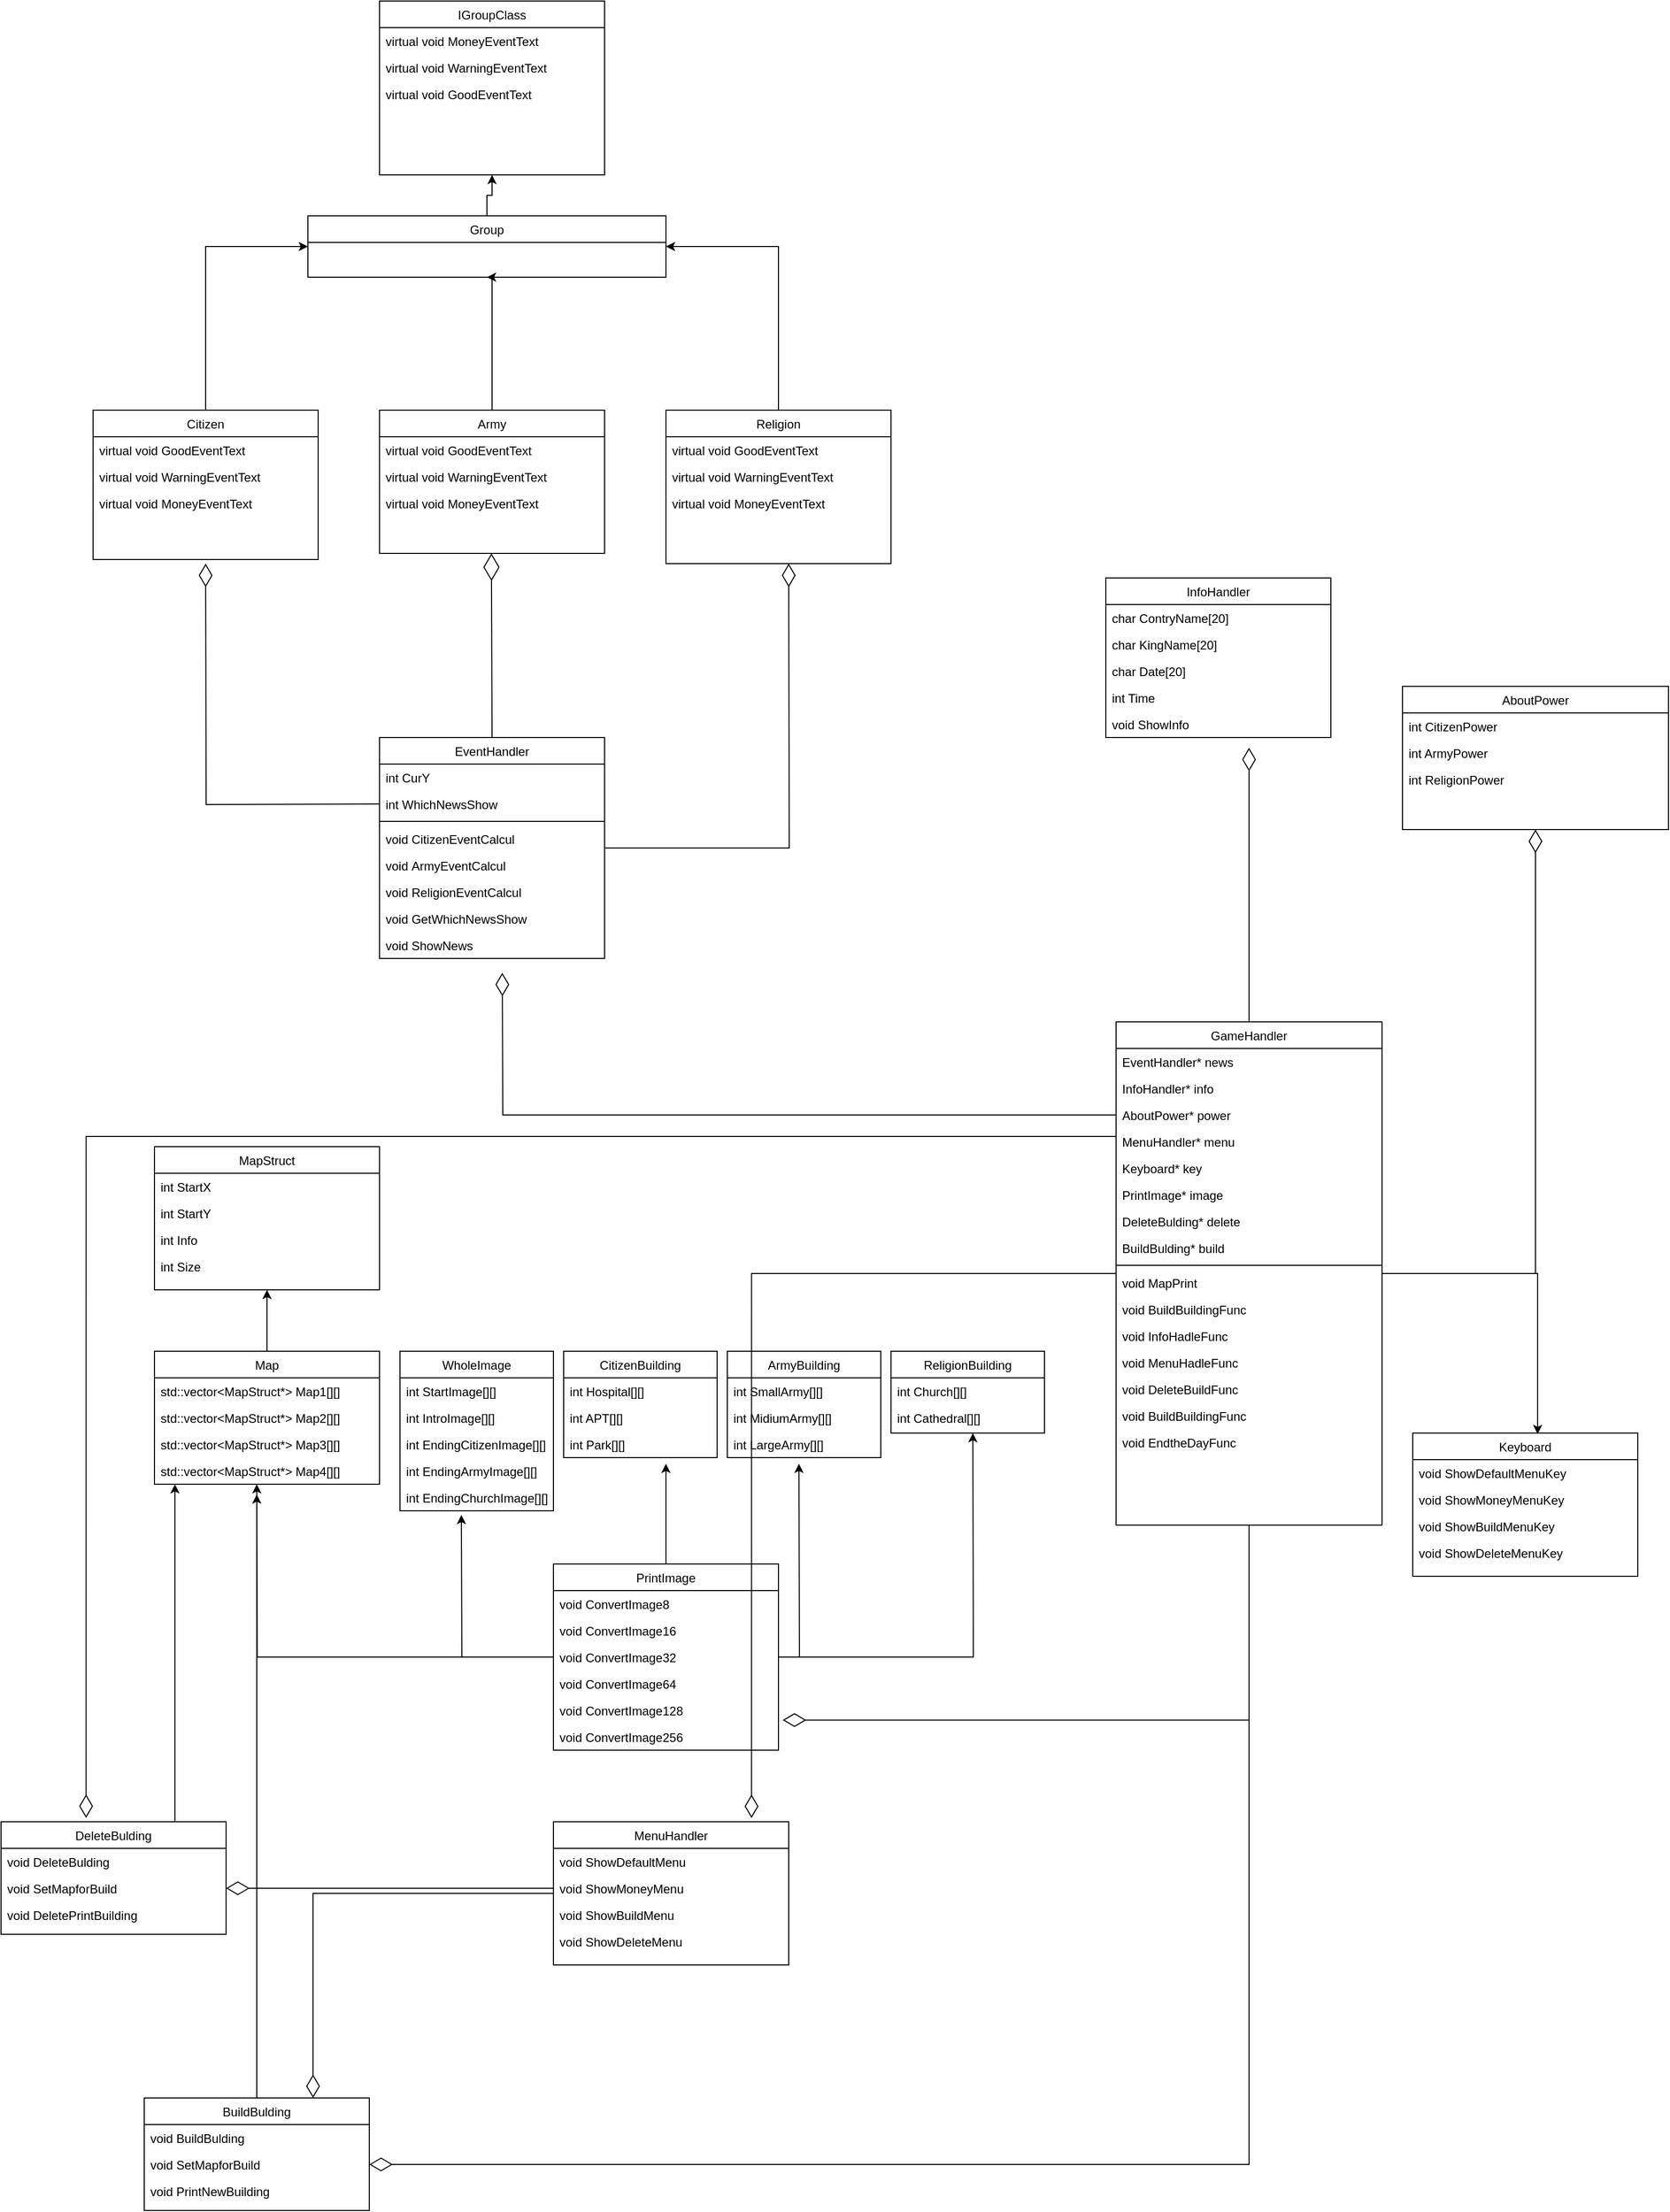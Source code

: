 <mxfile version="24.2.5" type="device">
  <diagram id="C5RBs43oDa-KdzZeNtuy" name="Page-1">
    <mxGraphModel dx="3187" dy="1733" grid="1" gridSize="10" guides="1" tooltips="1" connect="1" arrows="1" fold="1" page="1" pageScale="1" pageWidth="1654" pageHeight="2336" math="0" shadow="0">
      <root>
        <mxCell id="WIyWlLk6GJQsqaUBKTNV-0" />
        <mxCell id="WIyWlLk6GJQsqaUBKTNV-1" parent="WIyWlLk6GJQsqaUBKTNV-0" />
        <mxCell id="zkfFHV4jXpPFQw0GAbJ--17" value="IGroupClass" style="swimlane;fontStyle=0;align=center;verticalAlign=top;childLayout=stackLayout;horizontal=1;startSize=26;horizontalStack=0;resizeParent=1;resizeLast=0;collapsible=1;marginBottom=0;rounded=0;shadow=0;strokeWidth=1;" parent="WIyWlLk6GJQsqaUBKTNV-1" vertex="1">
          <mxGeometry x="380" y="30" width="220" height="170" as="geometry">
            <mxRectangle x="550" y="140" width="160" height="26" as="alternateBounds" />
          </mxGeometry>
        </mxCell>
        <mxCell id="zkfFHV4jXpPFQw0GAbJ--25" value="virtual void MoneyEventText" style="text;align=left;verticalAlign=top;spacingLeft=4;spacingRight=4;overflow=hidden;rotatable=0;points=[[0,0.5],[1,0.5]];portConstraint=eastwest;" parent="zkfFHV4jXpPFQw0GAbJ--17" vertex="1">
          <mxGeometry y="26" width="220" height="26" as="geometry" />
        </mxCell>
        <mxCell id="2n8anLAI68sLf-MXrBb2-9" value="virtual void WarningEventText" style="text;align=left;verticalAlign=top;spacingLeft=4;spacingRight=4;overflow=hidden;rotatable=0;points=[[0,0.5],[1,0.5]];portConstraint=eastwest;" vertex="1" parent="zkfFHV4jXpPFQw0GAbJ--17">
          <mxGeometry y="52" width="220" height="26" as="geometry" />
        </mxCell>
        <mxCell id="2n8anLAI68sLf-MXrBb2-10" value="virtual void GoodEventText" style="text;align=left;verticalAlign=top;spacingLeft=4;spacingRight=4;overflow=hidden;rotatable=0;points=[[0,0.5],[1,0.5]];portConstraint=eastwest;" vertex="1" parent="zkfFHV4jXpPFQw0GAbJ--17">
          <mxGeometry y="78" width="220" height="26" as="geometry" />
        </mxCell>
        <mxCell id="2n8anLAI68sLf-MXrBb2-52" style="edgeStyle=orthogonalEdgeStyle;rounded=0;orthogonalLoop=1;jettySize=auto;html=1;entryX=0.5;entryY=1;entryDx=0;entryDy=0;" edge="1" parent="WIyWlLk6GJQsqaUBKTNV-1" source="2n8anLAI68sLf-MXrBb2-0" target="zkfFHV4jXpPFQw0GAbJ--17">
          <mxGeometry relative="1" as="geometry">
            <Array as="points">
              <mxPoint x="485" y="220" />
              <mxPoint x="490" y="220" />
            </Array>
          </mxGeometry>
        </mxCell>
        <mxCell id="2n8anLAI68sLf-MXrBb2-0" value="Group" style="swimlane;fontStyle=0;align=center;verticalAlign=top;childLayout=stackLayout;horizontal=1;startSize=26;horizontalStack=0;resizeParent=1;resizeLast=0;collapsible=1;marginBottom=0;rounded=0;shadow=0;strokeWidth=1;" vertex="1" parent="WIyWlLk6GJQsqaUBKTNV-1">
          <mxGeometry x="310" y="240" width="350" height="60" as="geometry">
            <mxRectangle x="550" y="140" width="160" height="26" as="alternateBounds" />
          </mxGeometry>
        </mxCell>
        <mxCell id="2n8anLAI68sLf-MXrBb2-227" style="edgeStyle=orthogonalEdgeStyle;rounded=0;orthogonalLoop=1;jettySize=auto;html=1;entryX=0;entryY=0.5;entryDx=0;entryDy=0;" edge="1" parent="WIyWlLk6GJQsqaUBKTNV-1" source="2n8anLAI68sLf-MXrBb2-12" target="2n8anLAI68sLf-MXrBb2-0">
          <mxGeometry relative="1" as="geometry" />
        </mxCell>
        <mxCell id="2n8anLAI68sLf-MXrBb2-12" value="Citizen" style="swimlane;fontStyle=0;align=center;verticalAlign=top;childLayout=stackLayout;horizontal=1;startSize=26;horizontalStack=0;resizeParent=1;resizeLast=0;collapsible=1;marginBottom=0;rounded=0;shadow=0;strokeWidth=1;" vertex="1" parent="WIyWlLk6GJQsqaUBKTNV-1">
          <mxGeometry x="100" y="430" width="220" height="146" as="geometry">
            <mxRectangle x="550" y="140" width="160" height="26" as="alternateBounds" />
          </mxGeometry>
        </mxCell>
        <mxCell id="2n8anLAI68sLf-MXrBb2-29" value="virtual void GoodEventText" style="text;align=left;verticalAlign=top;spacingLeft=4;spacingRight=4;overflow=hidden;rotatable=0;points=[[0,0.5],[1,0.5]];portConstraint=eastwest;" vertex="1" parent="2n8anLAI68sLf-MXrBb2-12">
          <mxGeometry y="26" width="220" height="26" as="geometry" />
        </mxCell>
        <mxCell id="2n8anLAI68sLf-MXrBb2-28" value="virtual void WarningEventText" style="text;align=left;verticalAlign=top;spacingLeft=4;spacingRight=4;overflow=hidden;rotatable=0;points=[[0,0.5],[1,0.5]];portConstraint=eastwest;" vertex="1" parent="2n8anLAI68sLf-MXrBb2-12">
          <mxGeometry y="52" width="220" height="26" as="geometry" />
        </mxCell>
        <mxCell id="2n8anLAI68sLf-MXrBb2-27" value="virtual void MoneyEventText" style="text;align=left;verticalAlign=top;spacingLeft=4;spacingRight=4;overflow=hidden;rotatable=0;points=[[0,0.5],[1,0.5]];portConstraint=eastwest;" vertex="1" parent="2n8anLAI68sLf-MXrBb2-12">
          <mxGeometry y="78" width="220" height="68" as="geometry" />
        </mxCell>
        <mxCell id="2n8anLAI68sLf-MXrBb2-49" style="edgeStyle=orthogonalEdgeStyle;rounded=0;orthogonalLoop=1;jettySize=auto;html=1;entryX=0.5;entryY=1;entryDx=0;entryDy=0;" edge="1" parent="WIyWlLk6GJQsqaUBKTNV-1" source="2n8anLAI68sLf-MXrBb2-30" target="2n8anLAI68sLf-MXrBb2-0">
          <mxGeometry relative="1" as="geometry">
            <Array as="points">
              <mxPoint x="490" y="300" />
            </Array>
          </mxGeometry>
        </mxCell>
        <mxCell id="2n8anLAI68sLf-MXrBb2-30" value="Army" style="swimlane;fontStyle=0;align=center;verticalAlign=top;childLayout=stackLayout;horizontal=1;startSize=26;horizontalStack=0;resizeParent=1;resizeLast=0;collapsible=1;marginBottom=0;rounded=0;shadow=0;strokeWidth=1;" vertex="1" parent="WIyWlLk6GJQsqaUBKTNV-1">
          <mxGeometry x="380" y="430" width="220" height="140" as="geometry">
            <mxRectangle x="550" y="140" width="160" height="26" as="alternateBounds" />
          </mxGeometry>
        </mxCell>
        <mxCell id="2n8anLAI68sLf-MXrBb2-34" value="virtual void GoodEventText" style="text;align=left;verticalAlign=top;spacingLeft=4;spacingRight=4;overflow=hidden;rotatable=0;points=[[0,0.5],[1,0.5]];portConstraint=eastwest;" vertex="1" parent="2n8anLAI68sLf-MXrBb2-30">
          <mxGeometry y="26" width="220" height="26" as="geometry" />
        </mxCell>
        <mxCell id="2n8anLAI68sLf-MXrBb2-35" value="virtual void WarningEventText" style="text;align=left;verticalAlign=top;spacingLeft=4;spacingRight=4;overflow=hidden;rotatable=0;points=[[0,0.5],[1,0.5]];portConstraint=eastwest;" vertex="1" parent="2n8anLAI68sLf-MXrBb2-30">
          <mxGeometry y="52" width="220" height="26" as="geometry" />
        </mxCell>
        <mxCell id="2n8anLAI68sLf-MXrBb2-36" value="virtual void MoneyEventText" style="text;align=left;verticalAlign=top;spacingLeft=4;spacingRight=4;overflow=hidden;rotatable=0;points=[[0,0.5],[1,0.5]];portConstraint=eastwest;" vertex="1" parent="2n8anLAI68sLf-MXrBb2-30">
          <mxGeometry y="78" width="220" height="26" as="geometry" />
        </mxCell>
        <mxCell id="2n8anLAI68sLf-MXrBb2-226" style="edgeStyle=orthogonalEdgeStyle;rounded=0;orthogonalLoop=1;jettySize=auto;html=1;entryX=1;entryY=0.5;entryDx=0;entryDy=0;" edge="1" parent="WIyWlLk6GJQsqaUBKTNV-1" source="2n8anLAI68sLf-MXrBb2-38" target="2n8anLAI68sLf-MXrBb2-0">
          <mxGeometry relative="1" as="geometry" />
        </mxCell>
        <mxCell id="2n8anLAI68sLf-MXrBb2-38" value="Religion" style="swimlane;fontStyle=0;align=center;verticalAlign=top;childLayout=stackLayout;horizontal=1;startSize=26;horizontalStack=0;resizeParent=1;resizeLast=0;collapsible=1;marginBottom=0;rounded=0;shadow=0;strokeWidth=1;" vertex="1" parent="WIyWlLk6GJQsqaUBKTNV-1">
          <mxGeometry x="660" y="430" width="220" height="150" as="geometry">
            <mxRectangle x="550" y="140" width="160" height="26" as="alternateBounds" />
          </mxGeometry>
        </mxCell>
        <mxCell id="2n8anLAI68sLf-MXrBb2-42" value="virtual void GoodEventText" style="text;align=left;verticalAlign=top;spacingLeft=4;spacingRight=4;overflow=hidden;rotatable=0;points=[[0,0.5],[1,0.5]];portConstraint=eastwest;" vertex="1" parent="2n8anLAI68sLf-MXrBb2-38">
          <mxGeometry y="26" width="220" height="26" as="geometry" />
        </mxCell>
        <mxCell id="2n8anLAI68sLf-MXrBb2-43" value="virtual void WarningEventText" style="text;align=left;verticalAlign=top;spacingLeft=4;spacingRight=4;overflow=hidden;rotatable=0;points=[[0,0.5],[1,0.5]];portConstraint=eastwest;" vertex="1" parent="2n8anLAI68sLf-MXrBb2-38">
          <mxGeometry y="52" width="220" height="26" as="geometry" />
        </mxCell>
        <mxCell id="2n8anLAI68sLf-MXrBb2-44" value="virtual void MoneyEventText" style="text;align=left;verticalAlign=top;spacingLeft=4;spacingRight=4;overflow=hidden;rotatable=0;points=[[0,0.5],[1,0.5]];portConstraint=eastwest;" vertex="1" parent="2n8anLAI68sLf-MXrBb2-38">
          <mxGeometry y="78" width="220" height="26" as="geometry" />
        </mxCell>
        <mxCell id="2n8anLAI68sLf-MXrBb2-71" style="edgeStyle=orthogonalEdgeStyle;rounded=0;orthogonalLoop=1;jettySize=auto;html=1;endArrow=diamondThin;endFill=0;endSize=20;" edge="1" parent="WIyWlLk6GJQsqaUBKTNV-1" source="2n8anLAI68sLf-MXrBb2-60">
          <mxGeometry relative="1" as="geometry">
            <mxPoint x="780" y="580" as="targetPoint" />
          </mxGeometry>
        </mxCell>
        <mxCell id="2n8anLAI68sLf-MXrBb2-60" value="EventHandler" style="swimlane;fontStyle=0;align=center;verticalAlign=top;childLayout=stackLayout;horizontal=1;startSize=26;horizontalStack=0;resizeParent=1;resizeLast=0;collapsible=1;marginBottom=0;rounded=0;shadow=0;strokeWidth=1;" vertex="1" parent="WIyWlLk6GJQsqaUBKTNV-1">
          <mxGeometry x="380" y="750" width="220" height="216" as="geometry">
            <mxRectangle x="550" y="140" width="160" height="26" as="alternateBounds" />
          </mxGeometry>
        </mxCell>
        <mxCell id="2n8anLAI68sLf-MXrBb2-69" style="edgeStyle=orthogonalEdgeStyle;rounded=0;orthogonalLoop=1;jettySize=auto;html=1;endArrow=diamondThin;endFill=0;strokeWidth=1;endSize=20;" edge="1" parent="2n8anLAI68sLf-MXrBb2-60">
          <mxGeometry relative="1" as="geometry">
            <mxPoint x="-170" y="-170" as="targetPoint" />
            <mxPoint y="65" as="sourcePoint" />
          </mxGeometry>
        </mxCell>
        <mxCell id="2n8anLAI68sLf-MXrBb2-57" value="int CurY" style="text;align=left;verticalAlign=top;spacingLeft=4;spacingRight=4;overflow=hidden;rotatable=0;points=[[0,0.5],[1,0.5]];portConstraint=eastwest;" vertex="1" parent="2n8anLAI68sLf-MXrBb2-60">
          <mxGeometry y="26" width="220" height="26" as="geometry" />
        </mxCell>
        <mxCell id="2n8anLAI68sLf-MXrBb2-76" value="int WhichNewsShow" style="text;align=left;verticalAlign=top;spacingLeft=4;spacingRight=4;overflow=hidden;rotatable=0;points=[[0,0.5],[1,0.5]];portConstraint=eastwest;" vertex="1" parent="2n8anLAI68sLf-MXrBb2-60">
          <mxGeometry y="52" width="220" height="26" as="geometry" />
        </mxCell>
        <mxCell id="2n8anLAI68sLf-MXrBb2-75" value="" style="line;strokeWidth=1;fillColor=none;align=left;verticalAlign=middle;spacingTop=-1;spacingLeft=3;spacingRight=3;rotatable=0;labelPosition=right;points=[];portConstraint=eastwest;strokeColor=inherit;" vertex="1" parent="2n8anLAI68sLf-MXrBb2-60">
          <mxGeometry y="78" width="220" height="8" as="geometry" />
        </mxCell>
        <mxCell id="2n8anLAI68sLf-MXrBb2-64" value="void CitizenEventCalcul" style="text;align=left;verticalAlign=top;spacingLeft=4;spacingRight=4;overflow=hidden;rotatable=0;points=[[0,0.5],[1,0.5]];portConstraint=eastwest;" vertex="1" parent="2n8anLAI68sLf-MXrBb2-60">
          <mxGeometry y="86" width="220" height="26" as="geometry" />
        </mxCell>
        <mxCell id="2n8anLAI68sLf-MXrBb2-65" value="void ArmyEventCalcul" style="text;align=left;verticalAlign=top;spacingLeft=4;spacingRight=4;overflow=hidden;rotatable=0;points=[[0,0.5],[1,0.5]];portConstraint=eastwest;" vertex="1" parent="2n8anLAI68sLf-MXrBb2-60">
          <mxGeometry y="112" width="220" height="26" as="geometry" />
        </mxCell>
        <mxCell id="2n8anLAI68sLf-MXrBb2-66" value="void ReligionEventCalcul" style="text;align=left;verticalAlign=top;spacingLeft=4;spacingRight=4;overflow=hidden;rotatable=0;points=[[0,0.5],[1,0.5]];portConstraint=eastwest;" vertex="1" parent="2n8anLAI68sLf-MXrBb2-60">
          <mxGeometry y="138" width="220" height="26" as="geometry" />
        </mxCell>
        <mxCell id="2n8anLAI68sLf-MXrBb2-77" value="void GetWhichNewsShow" style="text;align=left;verticalAlign=top;spacingLeft=4;spacingRight=4;overflow=hidden;rotatable=0;points=[[0,0.5],[1,0.5]];portConstraint=eastwest;" vertex="1" parent="2n8anLAI68sLf-MXrBb2-60">
          <mxGeometry y="164" width="220" height="26" as="geometry" />
        </mxCell>
        <mxCell id="2n8anLAI68sLf-MXrBb2-205" value="void ShowNews" style="text;align=left;verticalAlign=top;spacingLeft=4;spacingRight=4;overflow=hidden;rotatable=0;points=[[0,0.5],[1,0.5]];portConstraint=eastwest;" vertex="1" parent="2n8anLAI68sLf-MXrBb2-60">
          <mxGeometry y="190" width="220" height="26" as="geometry" />
        </mxCell>
        <mxCell id="2n8anLAI68sLf-MXrBb2-68" value="" style="endArrow=diamondThin;endFill=0;endSize=24;html=1;rounded=0;" edge="1" parent="WIyWlLk6GJQsqaUBKTNV-1">
          <mxGeometry width="160" relative="1" as="geometry">
            <mxPoint x="490" y="750" as="sourcePoint" />
            <mxPoint x="489.38" y="570" as="targetPoint" />
          </mxGeometry>
        </mxCell>
        <mxCell id="2n8anLAI68sLf-MXrBb2-78" value="InfoHandler" style="swimlane;fontStyle=0;align=center;verticalAlign=top;childLayout=stackLayout;horizontal=1;startSize=26;horizontalStack=0;resizeParent=1;resizeLast=0;collapsible=1;marginBottom=0;rounded=0;shadow=0;strokeWidth=1;" vertex="1" parent="WIyWlLk6GJQsqaUBKTNV-1">
          <mxGeometry x="1090" y="594" width="220" height="156" as="geometry">
            <mxRectangle x="550" y="140" width="160" height="26" as="alternateBounds" />
          </mxGeometry>
        </mxCell>
        <mxCell id="2n8anLAI68sLf-MXrBb2-80" value="char ContryName[20]" style="text;align=left;verticalAlign=top;spacingLeft=4;spacingRight=4;overflow=hidden;rotatable=0;points=[[0,0.5],[1,0.5]];portConstraint=eastwest;" vertex="1" parent="2n8anLAI68sLf-MXrBb2-78">
          <mxGeometry y="26" width="220" height="26" as="geometry" />
        </mxCell>
        <mxCell id="2n8anLAI68sLf-MXrBb2-91" value="char KingName[20]" style="text;align=left;verticalAlign=top;spacingLeft=4;spacingRight=4;overflow=hidden;rotatable=0;points=[[0,0.5],[1,0.5]];portConstraint=eastwest;" vertex="1" parent="2n8anLAI68sLf-MXrBb2-78">
          <mxGeometry y="52" width="220" height="26" as="geometry" />
        </mxCell>
        <mxCell id="2n8anLAI68sLf-MXrBb2-92" value="char Date[20]" style="text;align=left;verticalAlign=top;spacingLeft=4;spacingRight=4;overflow=hidden;rotatable=0;points=[[0,0.5],[1,0.5]];portConstraint=eastwest;" vertex="1" parent="2n8anLAI68sLf-MXrBb2-78">
          <mxGeometry y="78" width="220" height="26" as="geometry" />
        </mxCell>
        <mxCell id="2n8anLAI68sLf-MXrBb2-82" value="int Time" style="text;align=left;verticalAlign=top;spacingLeft=4;spacingRight=4;overflow=hidden;rotatable=0;points=[[0,0.5],[1,0.5]];portConstraint=eastwest;" vertex="1" parent="2n8anLAI68sLf-MXrBb2-78">
          <mxGeometry y="104" width="220" height="26" as="geometry" />
        </mxCell>
        <mxCell id="2n8anLAI68sLf-MXrBb2-94" value="void ShowInfo" style="text;align=left;verticalAlign=top;spacingLeft=4;spacingRight=4;overflow=hidden;rotatable=0;points=[[0,0.5],[1,0.5]];portConstraint=eastwest;" vertex="1" parent="2n8anLAI68sLf-MXrBb2-78">
          <mxGeometry y="130" width="220" height="26" as="geometry" />
        </mxCell>
        <mxCell id="2n8anLAI68sLf-MXrBb2-157" style="edgeStyle=orthogonalEdgeStyle;rounded=0;orthogonalLoop=1;jettySize=auto;html=1;entryX=0.5;entryY=1;entryDx=0;entryDy=0;" edge="1" parent="WIyWlLk6GJQsqaUBKTNV-1" source="2n8anLAI68sLf-MXrBb2-99" target="2n8anLAI68sLf-MXrBb2-139">
          <mxGeometry relative="1" as="geometry" />
        </mxCell>
        <mxCell id="2n8anLAI68sLf-MXrBb2-99" value="Map" style="swimlane;fontStyle=0;align=center;verticalAlign=top;childLayout=stackLayout;horizontal=1;startSize=26;horizontalStack=0;resizeParent=1;resizeLast=0;collapsible=1;marginBottom=0;rounded=0;shadow=0;strokeWidth=1;" vertex="1" parent="WIyWlLk6GJQsqaUBKTNV-1">
          <mxGeometry x="160" y="1350" width="220" height="130" as="geometry">
            <mxRectangle x="550" y="140" width="160" height="26" as="alternateBounds" />
          </mxGeometry>
        </mxCell>
        <mxCell id="2n8anLAI68sLf-MXrBb2-100" value="std::vector&lt;MapStruct*&gt; Map1[][]" style="text;align=left;verticalAlign=top;spacingLeft=4;spacingRight=4;overflow=hidden;rotatable=0;points=[[0,0.5],[1,0.5]];portConstraint=eastwest;" vertex="1" parent="2n8anLAI68sLf-MXrBb2-99">
          <mxGeometry y="26" width="220" height="26" as="geometry" />
        </mxCell>
        <mxCell id="2n8anLAI68sLf-MXrBb2-101" value="std::vector&lt;MapStruct*&gt; Map2[][]" style="text;align=left;verticalAlign=top;spacingLeft=4;spacingRight=4;overflow=hidden;rotatable=0;points=[[0,0.5],[1,0.5]];portConstraint=eastwest;rounded=0;shadow=0;html=0;" vertex="1" parent="2n8anLAI68sLf-MXrBb2-99">
          <mxGeometry y="52" width="220" height="26" as="geometry" />
        </mxCell>
        <mxCell id="2n8anLAI68sLf-MXrBb2-103" value="std::vector&lt;MapStruct*&gt; Map3[][]" style="text;align=left;verticalAlign=top;spacingLeft=4;spacingRight=4;overflow=hidden;rotatable=0;points=[[0,0.5],[1,0.5]];portConstraint=eastwest;" vertex="1" parent="2n8anLAI68sLf-MXrBb2-99">
          <mxGeometry y="78" width="220" height="26" as="geometry" />
        </mxCell>
        <mxCell id="2n8anLAI68sLf-MXrBb2-104" value="std::vector&lt;MapStruct*&gt; Map4[][]" style="text;align=left;verticalAlign=top;spacingLeft=4;spacingRight=4;overflow=hidden;rotatable=0;points=[[0,0.5],[1,0.5]];portConstraint=eastwest;" vertex="1" parent="2n8anLAI68sLf-MXrBb2-99">
          <mxGeometry y="104" width="220" height="26" as="geometry" />
        </mxCell>
        <mxCell id="2n8anLAI68sLf-MXrBb2-106" value="CitizenBuilding" style="swimlane;fontStyle=0;align=center;verticalAlign=top;childLayout=stackLayout;horizontal=1;startSize=26;horizontalStack=0;resizeParent=1;resizeLast=0;collapsible=1;marginBottom=0;rounded=0;shadow=0;strokeWidth=1;" vertex="1" parent="WIyWlLk6GJQsqaUBKTNV-1">
          <mxGeometry x="560" y="1350" width="150" height="104" as="geometry">
            <mxRectangle x="550" y="140" width="160" height="26" as="alternateBounds" />
          </mxGeometry>
        </mxCell>
        <mxCell id="2n8anLAI68sLf-MXrBb2-107" value="int Hospital[][]" style="text;align=left;verticalAlign=top;spacingLeft=4;spacingRight=4;overflow=hidden;rotatable=0;points=[[0,0.5],[1,0.5]];portConstraint=eastwest;" vertex="1" parent="2n8anLAI68sLf-MXrBb2-106">
          <mxGeometry y="26" width="150" height="26" as="geometry" />
        </mxCell>
        <mxCell id="2n8anLAI68sLf-MXrBb2-108" value="int APT[][]" style="text;align=left;verticalAlign=top;spacingLeft=4;spacingRight=4;overflow=hidden;rotatable=0;points=[[0,0.5],[1,0.5]];portConstraint=eastwest;" vertex="1" parent="2n8anLAI68sLf-MXrBb2-106">
          <mxGeometry y="52" width="150" height="26" as="geometry" />
        </mxCell>
        <mxCell id="2n8anLAI68sLf-MXrBb2-109" value="int Park[][]" style="text;align=left;verticalAlign=top;spacingLeft=4;spacingRight=4;overflow=hidden;rotatable=0;points=[[0,0.5],[1,0.5]];portConstraint=eastwest;" vertex="1" parent="2n8anLAI68sLf-MXrBb2-106">
          <mxGeometry y="78" width="150" height="26" as="geometry" />
        </mxCell>
        <mxCell id="2n8anLAI68sLf-MXrBb2-111" value="ArmyBuilding" style="swimlane;fontStyle=0;align=center;verticalAlign=top;childLayout=stackLayout;horizontal=1;startSize=26;horizontalStack=0;resizeParent=1;resizeLast=0;collapsible=1;marginBottom=0;rounded=0;shadow=0;strokeWidth=1;" vertex="1" parent="WIyWlLk6GJQsqaUBKTNV-1">
          <mxGeometry x="720" y="1350" width="150" height="104" as="geometry">
            <mxRectangle x="550" y="140" width="160" height="26" as="alternateBounds" />
          </mxGeometry>
        </mxCell>
        <mxCell id="2n8anLAI68sLf-MXrBb2-112" value="int SmallArmy[][]" style="text;align=left;verticalAlign=top;spacingLeft=4;spacingRight=4;overflow=hidden;rotatable=0;points=[[0,0.5],[1,0.5]];portConstraint=eastwest;" vertex="1" parent="2n8anLAI68sLf-MXrBb2-111">
          <mxGeometry y="26" width="150" height="26" as="geometry" />
        </mxCell>
        <mxCell id="2n8anLAI68sLf-MXrBb2-113" value="int MidiumArmy[][]" style="text;align=left;verticalAlign=top;spacingLeft=4;spacingRight=4;overflow=hidden;rotatable=0;points=[[0,0.5],[1,0.5]];portConstraint=eastwest;" vertex="1" parent="2n8anLAI68sLf-MXrBb2-111">
          <mxGeometry y="52" width="150" height="26" as="geometry" />
        </mxCell>
        <mxCell id="2n8anLAI68sLf-MXrBb2-114" value="int LargeArmy[][]" style="text;align=left;verticalAlign=top;spacingLeft=4;spacingRight=4;overflow=hidden;rotatable=0;points=[[0,0.5],[1,0.5]];portConstraint=eastwest;" vertex="1" parent="2n8anLAI68sLf-MXrBb2-111">
          <mxGeometry y="78" width="150" height="26" as="geometry" />
        </mxCell>
        <mxCell id="2n8anLAI68sLf-MXrBb2-116" value="ReligionBuilding" style="swimlane;fontStyle=0;align=center;verticalAlign=top;childLayout=stackLayout;horizontal=1;startSize=26;horizontalStack=0;resizeParent=1;resizeLast=0;collapsible=1;marginBottom=0;rounded=0;shadow=0;strokeWidth=1;" vertex="1" parent="WIyWlLk6GJQsqaUBKTNV-1">
          <mxGeometry x="880" y="1350" width="150" height="80" as="geometry">
            <mxRectangle x="550" y="140" width="160" height="26" as="alternateBounds" />
          </mxGeometry>
        </mxCell>
        <mxCell id="2n8anLAI68sLf-MXrBb2-117" value="int Church[][]" style="text;align=left;verticalAlign=top;spacingLeft=4;spacingRight=4;overflow=hidden;rotatable=0;points=[[0,0.5],[1,0.5]];portConstraint=eastwest;" vertex="1" parent="2n8anLAI68sLf-MXrBb2-116">
          <mxGeometry y="26" width="150" height="26" as="geometry" />
        </mxCell>
        <mxCell id="2n8anLAI68sLf-MXrBb2-118" value="int Cathedral[][]" style="text;align=left;verticalAlign=top;spacingLeft=4;spacingRight=4;overflow=hidden;rotatable=0;points=[[0,0.5],[1,0.5]];portConstraint=eastwest;" vertex="1" parent="2n8anLAI68sLf-MXrBb2-116">
          <mxGeometry y="52" width="150" height="26" as="geometry" />
        </mxCell>
        <mxCell id="2n8anLAI68sLf-MXrBb2-134" style="edgeStyle=orthogonalEdgeStyle;rounded=0;orthogonalLoop=1;jettySize=auto;html=1;" edge="1" parent="WIyWlLk6GJQsqaUBKTNV-1" source="2n8anLAI68sLf-MXrBb2-120">
          <mxGeometry relative="1" as="geometry">
            <mxPoint x="260" y="1480" as="targetPoint" />
          </mxGeometry>
        </mxCell>
        <mxCell id="2n8anLAI68sLf-MXrBb2-135" style="edgeStyle=orthogonalEdgeStyle;rounded=0;orthogonalLoop=1;jettySize=auto;html=1;" edge="1" parent="WIyWlLk6GJQsqaUBKTNV-1" source="2n8anLAI68sLf-MXrBb2-120">
          <mxGeometry relative="1" as="geometry">
            <mxPoint x="460" y="1510" as="targetPoint" />
          </mxGeometry>
        </mxCell>
        <mxCell id="2n8anLAI68sLf-MXrBb2-136" style="edgeStyle=orthogonalEdgeStyle;rounded=0;orthogonalLoop=1;jettySize=auto;html=1;" edge="1" parent="WIyWlLk6GJQsqaUBKTNV-1" source="2n8anLAI68sLf-MXrBb2-120">
          <mxGeometry relative="1" as="geometry">
            <mxPoint x="660" y="1460" as="targetPoint" />
          </mxGeometry>
        </mxCell>
        <mxCell id="2n8anLAI68sLf-MXrBb2-137" style="edgeStyle=orthogonalEdgeStyle;rounded=0;orthogonalLoop=1;jettySize=auto;html=1;" edge="1" parent="WIyWlLk6GJQsqaUBKTNV-1" source="2n8anLAI68sLf-MXrBb2-120">
          <mxGeometry relative="1" as="geometry">
            <mxPoint x="790" y="1460" as="targetPoint" />
          </mxGeometry>
        </mxCell>
        <mxCell id="2n8anLAI68sLf-MXrBb2-138" style="edgeStyle=orthogonalEdgeStyle;rounded=0;orthogonalLoop=1;jettySize=auto;html=1;" edge="1" parent="WIyWlLk6GJQsqaUBKTNV-1" source="2n8anLAI68sLf-MXrBb2-120">
          <mxGeometry relative="1" as="geometry">
            <mxPoint x="960" y="1430" as="targetPoint" />
          </mxGeometry>
        </mxCell>
        <mxCell id="2n8anLAI68sLf-MXrBb2-120" value="PrintImage" style="swimlane;fontStyle=0;align=center;verticalAlign=top;childLayout=stackLayout;horizontal=1;startSize=26;horizontalStack=0;resizeParent=1;resizeLast=0;collapsible=1;marginBottom=0;rounded=0;shadow=0;strokeWidth=1;" vertex="1" parent="WIyWlLk6GJQsqaUBKTNV-1">
          <mxGeometry x="550" y="1558" width="220" height="182" as="geometry">
            <mxRectangle x="550" y="140" width="160" height="26" as="alternateBounds" />
          </mxGeometry>
        </mxCell>
        <mxCell id="2n8anLAI68sLf-MXrBb2-121" value="void ConvertImage8" style="text;align=left;verticalAlign=top;spacingLeft=4;spacingRight=4;overflow=hidden;rotatable=0;points=[[0,0.5],[1,0.5]];portConstraint=eastwest;" vertex="1" parent="2n8anLAI68sLf-MXrBb2-120">
          <mxGeometry y="26" width="220" height="26" as="geometry" />
        </mxCell>
        <mxCell id="2n8anLAI68sLf-MXrBb2-122" value="void ConvertImage16" style="text;align=left;verticalAlign=top;spacingLeft=4;spacingRight=4;overflow=hidden;rotatable=0;points=[[0,0.5],[1,0.5]];portConstraint=eastwest;" vertex="1" parent="2n8anLAI68sLf-MXrBb2-120">
          <mxGeometry y="52" width="220" height="26" as="geometry" />
        </mxCell>
        <mxCell id="2n8anLAI68sLf-MXrBb2-123" value="void ConvertImage32" style="text;align=left;verticalAlign=top;spacingLeft=4;spacingRight=4;overflow=hidden;rotatable=0;points=[[0,0.5],[1,0.5]];portConstraint=eastwest;" vertex="1" parent="2n8anLAI68sLf-MXrBb2-120">
          <mxGeometry y="78" width="220" height="26" as="geometry" />
        </mxCell>
        <mxCell id="2n8anLAI68sLf-MXrBb2-124" value="void ConvertImage64" style="text;align=left;verticalAlign=top;spacingLeft=4;spacingRight=4;overflow=hidden;rotatable=0;points=[[0,0.5],[1,0.5]];portConstraint=eastwest;rounded=0;shadow=0;html=0;" vertex="1" parent="2n8anLAI68sLf-MXrBb2-120">
          <mxGeometry y="104" width="220" height="26" as="geometry" />
        </mxCell>
        <mxCell id="2n8anLAI68sLf-MXrBb2-132" value="void ConvertImage128" style="text;align=left;verticalAlign=top;spacingLeft=4;spacingRight=4;overflow=hidden;rotatable=0;points=[[0,0.5],[1,0.5]];portConstraint=eastwest;rounded=0;shadow=0;html=0;" vertex="1" parent="2n8anLAI68sLf-MXrBb2-120">
          <mxGeometry y="130" width="220" height="26" as="geometry" />
        </mxCell>
        <mxCell id="2n8anLAI68sLf-MXrBb2-133" value="void ConvertImage256" style="text;align=left;verticalAlign=top;spacingLeft=4;spacingRight=4;overflow=hidden;rotatable=0;points=[[0,0.5],[1,0.5]];portConstraint=eastwest;rounded=0;shadow=0;html=0;" vertex="1" parent="2n8anLAI68sLf-MXrBb2-120">
          <mxGeometry y="156" width="220" height="26" as="geometry" />
        </mxCell>
        <mxCell id="2n8anLAI68sLf-MXrBb2-125" value="WholeImage" style="swimlane;fontStyle=0;align=center;verticalAlign=top;childLayout=stackLayout;horizontal=1;startSize=26;horizontalStack=0;resizeParent=1;resizeLast=0;collapsible=1;marginBottom=0;rounded=0;shadow=0;strokeWidth=1;" vertex="1" parent="WIyWlLk6GJQsqaUBKTNV-1">
          <mxGeometry x="400" y="1350" width="150" height="156" as="geometry">
            <mxRectangle x="550" y="140" width="160" height="26" as="alternateBounds" />
          </mxGeometry>
        </mxCell>
        <mxCell id="2n8anLAI68sLf-MXrBb2-126" value="int StartImage[][]" style="text;align=left;verticalAlign=top;spacingLeft=4;spacingRight=4;overflow=hidden;rotatable=0;points=[[0,0.5],[1,0.5]];portConstraint=eastwest;" vertex="1" parent="2n8anLAI68sLf-MXrBb2-125">
          <mxGeometry y="26" width="150" height="26" as="geometry" />
        </mxCell>
        <mxCell id="2n8anLAI68sLf-MXrBb2-127" value="int IntroImage[][]" style="text;align=left;verticalAlign=top;spacingLeft=4;spacingRight=4;overflow=hidden;rotatable=0;points=[[0,0.5],[1,0.5]];portConstraint=eastwest;" vertex="1" parent="2n8anLAI68sLf-MXrBb2-125">
          <mxGeometry y="52" width="150" height="26" as="geometry" />
        </mxCell>
        <mxCell id="2n8anLAI68sLf-MXrBb2-128" value="int EndingCitizenImage[][]" style="text;align=left;verticalAlign=top;spacingLeft=4;spacingRight=4;overflow=hidden;rotatable=0;points=[[0,0.5],[1,0.5]];portConstraint=eastwest;" vertex="1" parent="2n8anLAI68sLf-MXrBb2-125">
          <mxGeometry y="78" width="150" height="26" as="geometry" />
        </mxCell>
        <mxCell id="2n8anLAI68sLf-MXrBb2-130" value="int EndingArmyImage[][]" style="text;align=left;verticalAlign=top;spacingLeft=4;spacingRight=4;overflow=hidden;rotatable=0;points=[[0,0.5],[1,0.5]];portConstraint=eastwest;" vertex="1" parent="2n8anLAI68sLf-MXrBb2-125">
          <mxGeometry y="104" width="150" height="26" as="geometry" />
        </mxCell>
        <mxCell id="2n8anLAI68sLf-MXrBb2-129" value="int EndingChurchImage[][]" style="text;align=left;verticalAlign=top;spacingLeft=4;spacingRight=4;overflow=hidden;rotatable=0;points=[[0,0.5],[1,0.5]];portConstraint=eastwest;" vertex="1" parent="2n8anLAI68sLf-MXrBb2-125">
          <mxGeometry y="130" width="150" height="26" as="geometry" />
        </mxCell>
        <mxCell id="2n8anLAI68sLf-MXrBb2-139" value="MapStruct" style="swimlane;fontStyle=0;align=center;verticalAlign=top;childLayout=stackLayout;horizontal=1;startSize=26;horizontalStack=0;resizeParent=1;resizeLast=0;collapsible=1;marginBottom=0;rounded=0;shadow=0;strokeWidth=1;" vertex="1" parent="WIyWlLk6GJQsqaUBKTNV-1">
          <mxGeometry x="160" y="1150" width="220" height="140" as="geometry">
            <mxRectangle x="550" y="140" width="160" height="26" as="alternateBounds" />
          </mxGeometry>
        </mxCell>
        <mxCell id="2n8anLAI68sLf-MXrBb2-140" value="int StartX" style="text;align=left;verticalAlign=top;spacingLeft=4;spacingRight=4;overflow=hidden;rotatable=0;points=[[0,0.5],[1,0.5]];portConstraint=eastwest;" vertex="1" parent="2n8anLAI68sLf-MXrBb2-139">
          <mxGeometry y="26" width="220" height="26" as="geometry" />
        </mxCell>
        <mxCell id="2n8anLAI68sLf-MXrBb2-141" value="int StartY" style="text;align=left;verticalAlign=top;spacingLeft=4;spacingRight=4;overflow=hidden;rotatable=0;points=[[0,0.5],[1,0.5]];portConstraint=eastwest;" vertex="1" parent="2n8anLAI68sLf-MXrBb2-139">
          <mxGeometry y="52" width="220" height="26" as="geometry" />
        </mxCell>
        <mxCell id="2n8anLAI68sLf-MXrBb2-142" value="int Info" style="text;align=left;verticalAlign=top;spacingLeft=4;spacingRight=4;overflow=hidden;rotatable=0;points=[[0,0.5],[1,0.5]];portConstraint=eastwest;" vertex="1" parent="2n8anLAI68sLf-MXrBb2-139">
          <mxGeometry y="78" width="220" height="26" as="geometry" />
        </mxCell>
        <mxCell id="2n8anLAI68sLf-MXrBb2-166" value="int Size" style="text;align=left;verticalAlign=top;spacingLeft=4;spacingRight=4;overflow=hidden;rotatable=0;points=[[0,0.5],[1,0.5]];portConstraint=eastwest;" vertex="1" parent="2n8anLAI68sLf-MXrBb2-139">
          <mxGeometry y="104" width="220" height="26" as="geometry" />
        </mxCell>
        <mxCell id="2n8anLAI68sLf-MXrBb2-158" value="DeleteBulding" style="swimlane;fontStyle=0;align=center;verticalAlign=top;childLayout=stackLayout;horizontal=1;startSize=26;horizontalStack=0;resizeParent=1;resizeLast=0;collapsible=1;marginBottom=0;rounded=0;shadow=0;strokeWidth=1;" vertex="1" parent="WIyWlLk6GJQsqaUBKTNV-1">
          <mxGeometry x="10" y="1810" width="220" height="110" as="geometry">
            <mxRectangle x="550" y="140" width="160" height="26" as="alternateBounds" />
          </mxGeometry>
        </mxCell>
        <mxCell id="2n8anLAI68sLf-MXrBb2-219" value="void DeleteBulding" style="text;align=left;verticalAlign=top;spacingLeft=4;spacingRight=4;overflow=hidden;rotatable=0;points=[[0,0.5],[1,0.5]];portConstraint=eastwest;" vertex="1" parent="2n8anLAI68sLf-MXrBb2-158">
          <mxGeometry y="26" width="220" height="26" as="geometry" />
        </mxCell>
        <mxCell id="2n8anLAI68sLf-MXrBb2-220" value="void SetMapforBuild" style="text;align=left;verticalAlign=top;spacingLeft=4;spacingRight=4;overflow=hidden;rotatable=0;points=[[0,0.5],[1,0.5]];portConstraint=eastwest;" vertex="1" parent="2n8anLAI68sLf-MXrBb2-158">
          <mxGeometry y="52" width="220" height="26" as="geometry" />
        </mxCell>
        <mxCell id="2n8anLAI68sLf-MXrBb2-221" value="void DeletePrintBuilding" style="text;align=left;verticalAlign=top;spacingLeft=4;spacingRight=4;overflow=hidden;rotatable=0;points=[[0,0.5],[1,0.5]];portConstraint=eastwest;" vertex="1" parent="2n8anLAI68sLf-MXrBb2-158">
          <mxGeometry y="78" width="220" height="26" as="geometry" />
        </mxCell>
        <mxCell id="2n8anLAI68sLf-MXrBb2-168" value="Keyboard" style="swimlane;fontStyle=0;align=center;verticalAlign=top;childLayout=stackLayout;horizontal=1;startSize=26;horizontalStack=0;resizeParent=1;resizeLast=0;collapsible=1;marginBottom=0;rounded=0;shadow=0;strokeWidth=1;" vertex="1" parent="WIyWlLk6GJQsqaUBKTNV-1">
          <mxGeometry x="1390" y="1430" width="220" height="140" as="geometry">
            <mxRectangle x="550" y="140" width="160" height="26" as="alternateBounds" />
          </mxGeometry>
        </mxCell>
        <mxCell id="2n8anLAI68sLf-MXrBb2-169" value="void ShowDefaultMenuKey" style="text;align=left;verticalAlign=top;spacingLeft=4;spacingRight=4;overflow=hidden;rotatable=0;points=[[0,0.5],[1,0.5]];portConstraint=eastwest;" vertex="1" parent="2n8anLAI68sLf-MXrBb2-168">
          <mxGeometry y="26" width="220" height="26" as="geometry" />
        </mxCell>
        <mxCell id="2n8anLAI68sLf-MXrBb2-194" value="void ShowMoneyMenuKey" style="text;align=left;verticalAlign=top;spacingLeft=4;spacingRight=4;overflow=hidden;rotatable=0;points=[[0,0.5],[1,0.5]];portConstraint=eastwest;" vertex="1" parent="2n8anLAI68sLf-MXrBb2-168">
          <mxGeometry y="52" width="220" height="26" as="geometry" />
        </mxCell>
        <mxCell id="2n8anLAI68sLf-MXrBb2-195" value="void ShowBuildMenuKey" style="text;align=left;verticalAlign=top;spacingLeft=4;spacingRight=4;overflow=hidden;rotatable=0;points=[[0,0.5],[1,0.5]];portConstraint=eastwest;" vertex="1" parent="2n8anLAI68sLf-MXrBb2-168">
          <mxGeometry y="78" width="220" height="26" as="geometry" />
        </mxCell>
        <mxCell id="2n8anLAI68sLf-MXrBb2-196" value="void ShowDeleteMenuKey" style="text;align=left;verticalAlign=top;spacingLeft=4;spacingRight=4;overflow=hidden;rotatable=0;points=[[0,0.5],[1,0.5]];portConstraint=eastwest;rounded=0;shadow=0;html=0;" vertex="1" parent="2n8anLAI68sLf-MXrBb2-168">
          <mxGeometry y="104" width="220" height="26" as="geometry" />
        </mxCell>
        <mxCell id="2n8anLAI68sLf-MXrBb2-175" style="edgeStyle=orthogonalEdgeStyle;rounded=0;orthogonalLoop=1;jettySize=auto;html=1;entryX=0.182;entryY=1;entryDx=0;entryDy=0;entryPerimeter=0;" edge="1" parent="WIyWlLk6GJQsqaUBKTNV-1">
          <mxGeometry relative="1" as="geometry">
            <mxPoint x="210.003" y="1810" as="sourcePoint" />
            <mxPoint x="180.0" y="1480" as="targetPoint" />
            <Array as="points">
              <mxPoint x="180" y="1810" />
            </Array>
          </mxGeometry>
        </mxCell>
        <mxCell id="2n8anLAI68sLf-MXrBb2-216" style="edgeStyle=orthogonalEdgeStyle;rounded=0;orthogonalLoop=1;jettySize=auto;html=1;entryX=0.75;entryY=0;entryDx=0;entryDy=0;endArrow=diamondThin;endFill=0;endSize=20;" edge="1" parent="WIyWlLk6GJQsqaUBKTNV-1" source="2n8anLAI68sLf-MXrBb2-176" target="2n8anLAI68sLf-MXrBb2-207">
          <mxGeometry relative="1" as="geometry" />
        </mxCell>
        <mxCell id="2n8anLAI68sLf-MXrBb2-176" value="MenuHandler" style="swimlane;fontStyle=0;align=center;verticalAlign=top;childLayout=stackLayout;horizontal=1;startSize=26;horizontalStack=0;resizeParent=1;resizeLast=0;collapsible=1;marginBottom=0;rounded=0;shadow=0;strokeWidth=1;" vertex="1" parent="WIyWlLk6GJQsqaUBKTNV-1">
          <mxGeometry x="550" y="1810" width="230" height="140" as="geometry">
            <mxRectangle x="550" y="140" width="160" height="26" as="alternateBounds" />
          </mxGeometry>
        </mxCell>
        <mxCell id="2n8anLAI68sLf-MXrBb2-177" value="void ShowDefaultMenu" style="text;align=left;verticalAlign=top;spacingLeft=4;spacingRight=4;overflow=hidden;rotatable=0;points=[[0,0.5],[1,0.5]];portConstraint=eastwest;" vertex="1" parent="2n8anLAI68sLf-MXrBb2-176">
          <mxGeometry y="26" width="230" height="26" as="geometry" />
        </mxCell>
        <mxCell id="2n8anLAI68sLf-MXrBb2-178" value="void ShowMoneyMenu" style="text;align=left;verticalAlign=top;spacingLeft=4;spacingRight=4;overflow=hidden;rotatable=0;points=[[0,0.5],[1,0.5]];portConstraint=eastwest;" vertex="1" parent="2n8anLAI68sLf-MXrBb2-176">
          <mxGeometry y="52" width="230" height="26" as="geometry" />
        </mxCell>
        <mxCell id="2n8anLAI68sLf-MXrBb2-179" value="void ShowBuildMenu" style="text;align=left;verticalAlign=top;spacingLeft=4;spacingRight=4;overflow=hidden;rotatable=0;points=[[0,0.5],[1,0.5]];portConstraint=eastwest;" vertex="1" parent="2n8anLAI68sLf-MXrBb2-176">
          <mxGeometry y="78" width="230" height="26" as="geometry" />
        </mxCell>
        <mxCell id="2n8anLAI68sLf-MXrBb2-180" value="void ShowDeleteMenu" style="text;align=left;verticalAlign=top;spacingLeft=4;spacingRight=4;overflow=hidden;rotatable=0;points=[[0,0.5],[1,0.5]];portConstraint=eastwest;rounded=0;shadow=0;html=0;" vertex="1" parent="2n8anLAI68sLf-MXrBb2-176">
          <mxGeometry y="104" width="230" height="26" as="geometry" />
        </mxCell>
        <mxCell id="2n8anLAI68sLf-MXrBb2-212" style="edgeStyle=orthogonalEdgeStyle;rounded=0;orthogonalLoop=1;jettySize=auto;html=1;" edge="1" parent="WIyWlLk6GJQsqaUBKTNV-1" source="2n8anLAI68sLf-MXrBb2-207">
          <mxGeometry relative="1" as="geometry">
            <mxPoint x="260" y="1490" as="targetPoint" />
          </mxGeometry>
        </mxCell>
        <mxCell id="2n8anLAI68sLf-MXrBb2-207" value="BuildBulding" style="swimlane;fontStyle=0;align=center;verticalAlign=top;childLayout=stackLayout;horizontal=1;startSize=26;horizontalStack=0;resizeParent=1;resizeLast=0;collapsible=1;marginBottom=0;rounded=0;shadow=0;strokeWidth=1;" vertex="1" parent="WIyWlLk6GJQsqaUBKTNV-1">
          <mxGeometry x="150" y="2080" width="220" height="110" as="geometry">
            <mxRectangle x="550" y="140" width="160" height="26" as="alternateBounds" />
          </mxGeometry>
        </mxCell>
        <mxCell id="2n8anLAI68sLf-MXrBb2-208" value="void BuildBulding" style="text;align=left;verticalAlign=top;spacingLeft=4;spacingRight=4;overflow=hidden;rotatable=0;points=[[0,0.5],[1,0.5]];portConstraint=eastwest;" vertex="1" parent="2n8anLAI68sLf-MXrBb2-207">
          <mxGeometry y="26" width="220" height="26" as="geometry" />
        </mxCell>
        <mxCell id="2n8anLAI68sLf-MXrBb2-209" value="void SetMapforBuild" style="text;align=left;verticalAlign=top;spacingLeft=4;spacingRight=4;overflow=hidden;rotatable=0;points=[[0,0.5],[1,0.5]];portConstraint=eastwest;" vertex="1" parent="2n8anLAI68sLf-MXrBb2-207">
          <mxGeometry y="52" width="220" height="26" as="geometry" />
        </mxCell>
        <mxCell id="2n8anLAI68sLf-MXrBb2-218" value="void PrintNewBuilding" style="text;align=left;verticalAlign=top;spacingLeft=4;spacingRight=4;overflow=hidden;rotatable=0;points=[[0,0.5],[1,0.5]];portConstraint=eastwest;" vertex="1" parent="2n8anLAI68sLf-MXrBb2-207">
          <mxGeometry y="78" width="220" height="26" as="geometry" />
        </mxCell>
        <mxCell id="2n8anLAI68sLf-MXrBb2-217" style="edgeStyle=orthogonalEdgeStyle;rounded=0;orthogonalLoop=1;jettySize=auto;html=1;entryX=1;entryY=0.5;entryDx=0;entryDy=0;endArrow=diamondThin;endFill=0;endSize=20;" edge="1" parent="WIyWlLk6GJQsqaUBKTNV-1" source="2n8anLAI68sLf-MXrBb2-178" target="2n8anLAI68sLf-MXrBb2-220">
          <mxGeometry relative="1" as="geometry">
            <mxPoint x="250" y="1927" as="targetPoint" />
          </mxGeometry>
        </mxCell>
        <mxCell id="2n8anLAI68sLf-MXrBb2-222" value="AboutPower" style="swimlane;fontStyle=0;align=center;verticalAlign=top;childLayout=stackLayout;horizontal=1;startSize=26;horizontalStack=0;resizeParent=1;resizeLast=0;collapsible=1;marginBottom=0;rounded=0;shadow=0;strokeWidth=1;" vertex="1" parent="WIyWlLk6GJQsqaUBKTNV-1">
          <mxGeometry x="1380" y="700" width="260" height="140" as="geometry">
            <mxRectangle x="550" y="140" width="160" height="26" as="alternateBounds" />
          </mxGeometry>
        </mxCell>
        <mxCell id="2n8anLAI68sLf-MXrBb2-224" value="int CitizenPower" style="text;align=left;verticalAlign=top;spacingLeft=4;spacingRight=4;overflow=hidden;rotatable=0;points=[[0,0.5],[1,0.5]];portConstraint=eastwest;" vertex="1" parent="2n8anLAI68sLf-MXrBb2-222">
          <mxGeometry y="26" width="260" height="26" as="geometry" />
        </mxCell>
        <mxCell id="2n8anLAI68sLf-MXrBb2-228" value="int ArmyPower" style="text;align=left;verticalAlign=top;spacingLeft=4;spacingRight=4;overflow=hidden;rotatable=0;points=[[0,0.5],[1,0.5]];portConstraint=eastwest;" vertex="1" parent="2n8anLAI68sLf-MXrBb2-222">
          <mxGeometry y="52" width="260" height="26" as="geometry" />
        </mxCell>
        <mxCell id="2n8anLAI68sLf-MXrBb2-229" value="int ReligionPower" style="text;align=left;verticalAlign=top;spacingLeft=4;spacingRight=4;overflow=hidden;rotatable=0;points=[[0,0.5],[1,0.5]];portConstraint=eastwest;" vertex="1" parent="2n8anLAI68sLf-MXrBb2-222">
          <mxGeometry y="78" width="260" height="26" as="geometry" />
        </mxCell>
        <mxCell id="2n8anLAI68sLf-MXrBb2-239" style="edgeStyle=orthogonalEdgeStyle;rounded=0;orthogonalLoop=1;jettySize=auto;html=1;entryX=0.5;entryY=1;entryDx=0;entryDy=0;endArrow=diamondThin;endFill=0;endSize=20;" edge="1" parent="WIyWlLk6GJQsqaUBKTNV-1" source="2n8anLAI68sLf-MXrBb2-230" target="2n8anLAI68sLf-MXrBb2-222">
          <mxGeometry relative="1" as="geometry" />
        </mxCell>
        <mxCell id="2n8anLAI68sLf-MXrBb2-244" style="edgeStyle=orthogonalEdgeStyle;rounded=0;orthogonalLoop=1;jettySize=auto;html=1;entryX=1;entryY=0.5;entryDx=0;entryDy=0;endArrow=diamondThin;endFill=0;endSize=20;" edge="1" parent="WIyWlLk6GJQsqaUBKTNV-1" source="2n8anLAI68sLf-MXrBb2-230" target="2n8anLAI68sLf-MXrBb2-209">
          <mxGeometry relative="1" as="geometry" />
        </mxCell>
        <mxCell id="2n8anLAI68sLf-MXrBb2-274" style="edgeStyle=orthogonalEdgeStyle;rounded=0;orthogonalLoop=1;jettySize=auto;html=1;endArrow=diamondThin;endFill=0;endSize=20;" edge="1" parent="WIyWlLk6GJQsqaUBKTNV-1" source="2n8anLAI68sLf-MXrBb2-230">
          <mxGeometry relative="1" as="geometry">
            <mxPoint x="1230" y="760.0" as="targetPoint" />
          </mxGeometry>
        </mxCell>
        <mxCell id="2n8anLAI68sLf-MXrBb2-230" value="GameHandler" style="swimlane;fontStyle=0;align=center;verticalAlign=top;childLayout=stackLayout;horizontal=1;startSize=26;horizontalStack=0;resizeParent=1;resizeLast=0;collapsible=1;marginBottom=0;rounded=0;shadow=0;strokeWidth=1;" vertex="1" parent="WIyWlLk6GJQsqaUBKTNV-1">
          <mxGeometry x="1100" y="1028" width="260" height="492" as="geometry">
            <mxRectangle x="550" y="140" width="160" height="26" as="alternateBounds" />
          </mxGeometry>
        </mxCell>
        <mxCell id="2n8anLAI68sLf-MXrBb2-231" value="EventHandler* news" style="text;align=left;verticalAlign=top;spacingLeft=4;spacingRight=4;overflow=hidden;rotatable=0;points=[[0,0.5],[1,0.5]];portConstraint=eastwest;" vertex="1" parent="2n8anLAI68sLf-MXrBb2-230">
          <mxGeometry y="26" width="260" height="26" as="geometry" />
        </mxCell>
        <mxCell id="2n8anLAI68sLf-MXrBb2-232" value="InfoHandler* info" style="text;align=left;verticalAlign=top;spacingLeft=4;spacingRight=4;overflow=hidden;rotatable=0;points=[[0,0.5],[1,0.5]];portConstraint=eastwest;" vertex="1" parent="2n8anLAI68sLf-MXrBb2-230">
          <mxGeometry y="52" width="260" height="26" as="geometry" />
        </mxCell>
        <mxCell id="2n8anLAI68sLf-MXrBb2-240" style="edgeStyle=orthogonalEdgeStyle;rounded=0;orthogonalLoop=1;jettySize=auto;html=1;endArrow=diamondThin;endFill=0;endSize=20;" edge="1" parent="2n8anLAI68sLf-MXrBb2-230" source="2n8anLAI68sLf-MXrBb2-233">
          <mxGeometry relative="1" as="geometry">
            <mxPoint x="-600" y="-48" as="targetPoint" />
          </mxGeometry>
        </mxCell>
        <mxCell id="2n8anLAI68sLf-MXrBb2-233" value="AboutPower* power" style="text;align=left;verticalAlign=top;spacingLeft=4;spacingRight=4;overflow=hidden;rotatable=0;points=[[0,0.5],[1,0.5]];portConstraint=eastwest;" vertex="1" parent="2n8anLAI68sLf-MXrBb2-230">
          <mxGeometry y="78" width="260" height="26" as="geometry" />
        </mxCell>
        <mxCell id="2n8anLAI68sLf-MXrBb2-247" value="MenuHandler* menu" style="text;align=left;verticalAlign=top;spacingLeft=4;spacingRight=4;overflow=hidden;rotatable=0;points=[[0,0.5],[1,0.5]];portConstraint=eastwest;" vertex="1" parent="2n8anLAI68sLf-MXrBb2-230">
          <mxGeometry y="104" width="260" height="26" as="geometry" />
        </mxCell>
        <mxCell id="2n8anLAI68sLf-MXrBb2-250" value="Keyboard* key" style="text;align=left;verticalAlign=top;spacingLeft=4;spacingRight=4;overflow=hidden;rotatable=0;points=[[0,0.5],[1,0.5]];portConstraint=eastwest;" vertex="1" parent="2n8anLAI68sLf-MXrBb2-230">
          <mxGeometry y="130" width="260" height="26" as="geometry" />
        </mxCell>
        <mxCell id="2n8anLAI68sLf-MXrBb2-253" value="PrintImage* image" style="text;align=left;verticalAlign=top;spacingLeft=4;spacingRight=4;overflow=hidden;rotatable=0;points=[[0,0.5],[1,0.5]];portConstraint=eastwest;" vertex="1" parent="2n8anLAI68sLf-MXrBb2-230">
          <mxGeometry y="156" width="260" height="26" as="geometry" />
        </mxCell>
        <mxCell id="2n8anLAI68sLf-MXrBb2-255" value="DeleteBulding* delete" style="text;align=left;verticalAlign=top;spacingLeft=4;spacingRight=4;overflow=hidden;rotatable=0;points=[[0,0.5],[1,0.5]];portConstraint=eastwest;" vertex="1" parent="2n8anLAI68sLf-MXrBb2-230">
          <mxGeometry y="182" width="260" height="26" as="geometry" />
        </mxCell>
        <mxCell id="2n8anLAI68sLf-MXrBb2-254" value="BuildBulding* build" style="text;align=left;verticalAlign=top;spacingLeft=4;spacingRight=4;overflow=hidden;rotatable=0;points=[[0,0.5],[1,0.5]];portConstraint=eastwest;" vertex="1" parent="2n8anLAI68sLf-MXrBb2-230">
          <mxGeometry y="208" width="260" height="26" as="geometry" />
        </mxCell>
        <mxCell id="2n8anLAI68sLf-MXrBb2-246" value="" style="line;strokeWidth=1;fillColor=none;align=left;verticalAlign=middle;spacingTop=-1;spacingLeft=3;spacingRight=3;rotatable=0;labelPosition=right;points=[];portConstraint=eastwest;strokeColor=inherit;" vertex="1" parent="2n8anLAI68sLf-MXrBb2-230">
          <mxGeometry y="234" width="260" height="8" as="geometry" />
        </mxCell>
        <mxCell id="2n8anLAI68sLf-MXrBb2-256" value="void MapPrint" style="text;align=left;verticalAlign=top;spacingLeft=4;spacingRight=4;overflow=hidden;rotatable=0;points=[[0,0.5],[1,0.5]];portConstraint=eastwest;" vertex="1" parent="2n8anLAI68sLf-MXrBb2-230">
          <mxGeometry y="242" width="260" height="26" as="geometry" />
        </mxCell>
        <mxCell id="2n8anLAI68sLf-MXrBb2-275" value="void BuildBuildingFunc" style="text;align=left;verticalAlign=top;spacingLeft=4;spacingRight=4;overflow=hidden;rotatable=0;points=[[0,0.5],[1,0.5]];portConstraint=eastwest;" vertex="1" parent="2n8anLAI68sLf-MXrBb2-230">
          <mxGeometry y="268" width="260" height="26" as="geometry" />
        </mxCell>
        <mxCell id="2n8anLAI68sLf-MXrBb2-269" value="void InfoHadleFunc" style="text;align=left;verticalAlign=top;spacingLeft=4;spacingRight=4;overflow=hidden;rotatable=0;points=[[0,0.5],[1,0.5]];portConstraint=eastwest;" vertex="1" parent="2n8anLAI68sLf-MXrBb2-230">
          <mxGeometry y="294" width="260" height="26" as="geometry" />
        </mxCell>
        <mxCell id="2n8anLAI68sLf-MXrBb2-270" value="void MenuHadleFunc" style="text;align=left;verticalAlign=top;spacingLeft=4;spacingRight=4;overflow=hidden;rotatable=0;points=[[0,0.5],[1,0.5]];portConstraint=eastwest;" vertex="1" parent="2n8anLAI68sLf-MXrBb2-230">
          <mxGeometry y="320" width="260" height="26" as="geometry" />
        </mxCell>
        <mxCell id="2n8anLAI68sLf-MXrBb2-271" value="void DeleteBuildFunc" style="text;align=left;verticalAlign=top;spacingLeft=4;spacingRight=4;overflow=hidden;rotatable=0;points=[[0,0.5],[1,0.5]];portConstraint=eastwest;" vertex="1" parent="2n8anLAI68sLf-MXrBb2-230">
          <mxGeometry y="346" width="260" height="26" as="geometry" />
        </mxCell>
        <mxCell id="2n8anLAI68sLf-MXrBb2-272" value="void BuildBuildingFunc" style="text;align=left;verticalAlign=top;spacingLeft=4;spacingRight=4;overflow=hidden;rotatable=0;points=[[0,0.5],[1,0.5]];portConstraint=eastwest;" vertex="1" parent="2n8anLAI68sLf-MXrBb2-230">
          <mxGeometry y="372" width="260" height="26" as="geometry" />
        </mxCell>
        <mxCell id="2n8anLAI68sLf-MXrBb2-273" value="void EndtheDayFunc" style="text;align=left;verticalAlign=top;spacingLeft=4;spacingRight=4;overflow=hidden;rotatable=0;points=[[0,0.5],[1,0.5]];portConstraint=eastwest;" vertex="1" parent="2n8anLAI68sLf-MXrBb2-230">
          <mxGeometry y="398" width="260" height="26" as="geometry" />
        </mxCell>
        <mxCell id="2n8anLAI68sLf-MXrBb2-241" style="edgeStyle=orthogonalEdgeStyle;rounded=0;orthogonalLoop=1;jettySize=auto;html=1;entryX=0.842;entryY=-0.026;entryDx=0;entryDy=0;entryPerimeter=0;endArrow=diamondThin;endFill=0;endSize=20;" edge="1" parent="WIyWlLk6GJQsqaUBKTNV-1" source="2n8anLAI68sLf-MXrBb2-230" target="2n8anLAI68sLf-MXrBb2-176">
          <mxGeometry relative="1" as="geometry" />
        </mxCell>
        <mxCell id="2n8anLAI68sLf-MXrBb2-245" style="edgeStyle=orthogonalEdgeStyle;rounded=0;orthogonalLoop=1;jettySize=auto;html=1;entryX=0.378;entryY=-0.034;entryDx=0;entryDy=0;entryPerimeter=0;endArrow=diamondThin;endFill=0;endSize=20;" edge="1" parent="WIyWlLk6GJQsqaUBKTNV-1" source="2n8anLAI68sLf-MXrBb2-230" target="2n8anLAI68sLf-MXrBb2-158">
          <mxGeometry relative="1" as="geometry">
            <Array as="points">
              <mxPoint x="93" y="1140" />
            </Array>
          </mxGeometry>
        </mxCell>
        <mxCell id="2n8anLAI68sLf-MXrBb2-249" style="edgeStyle=orthogonalEdgeStyle;rounded=0;orthogonalLoop=1;jettySize=auto;html=1;entryX=0.555;entryY=0.007;entryDx=0;entryDy=0;entryPerimeter=0;" edge="1" parent="WIyWlLk6GJQsqaUBKTNV-1" source="2n8anLAI68sLf-MXrBb2-230" target="2n8anLAI68sLf-MXrBb2-168">
          <mxGeometry relative="1" as="geometry" />
        </mxCell>
        <mxCell id="2n8anLAI68sLf-MXrBb2-252" style="edgeStyle=orthogonalEdgeStyle;rounded=0;orthogonalLoop=1;jettySize=auto;html=1;entryX=1.019;entryY=-0.132;entryDx=0;entryDy=0;entryPerimeter=0;endArrow=diamondThin;endFill=0;endSize=20;" edge="1" parent="WIyWlLk6GJQsqaUBKTNV-1" source="2n8anLAI68sLf-MXrBb2-230" target="2n8anLAI68sLf-MXrBb2-133">
          <mxGeometry relative="1" as="geometry" />
        </mxCell>
      </root>
    </mxGraphModel>
  </diagram>
</mxfile>
